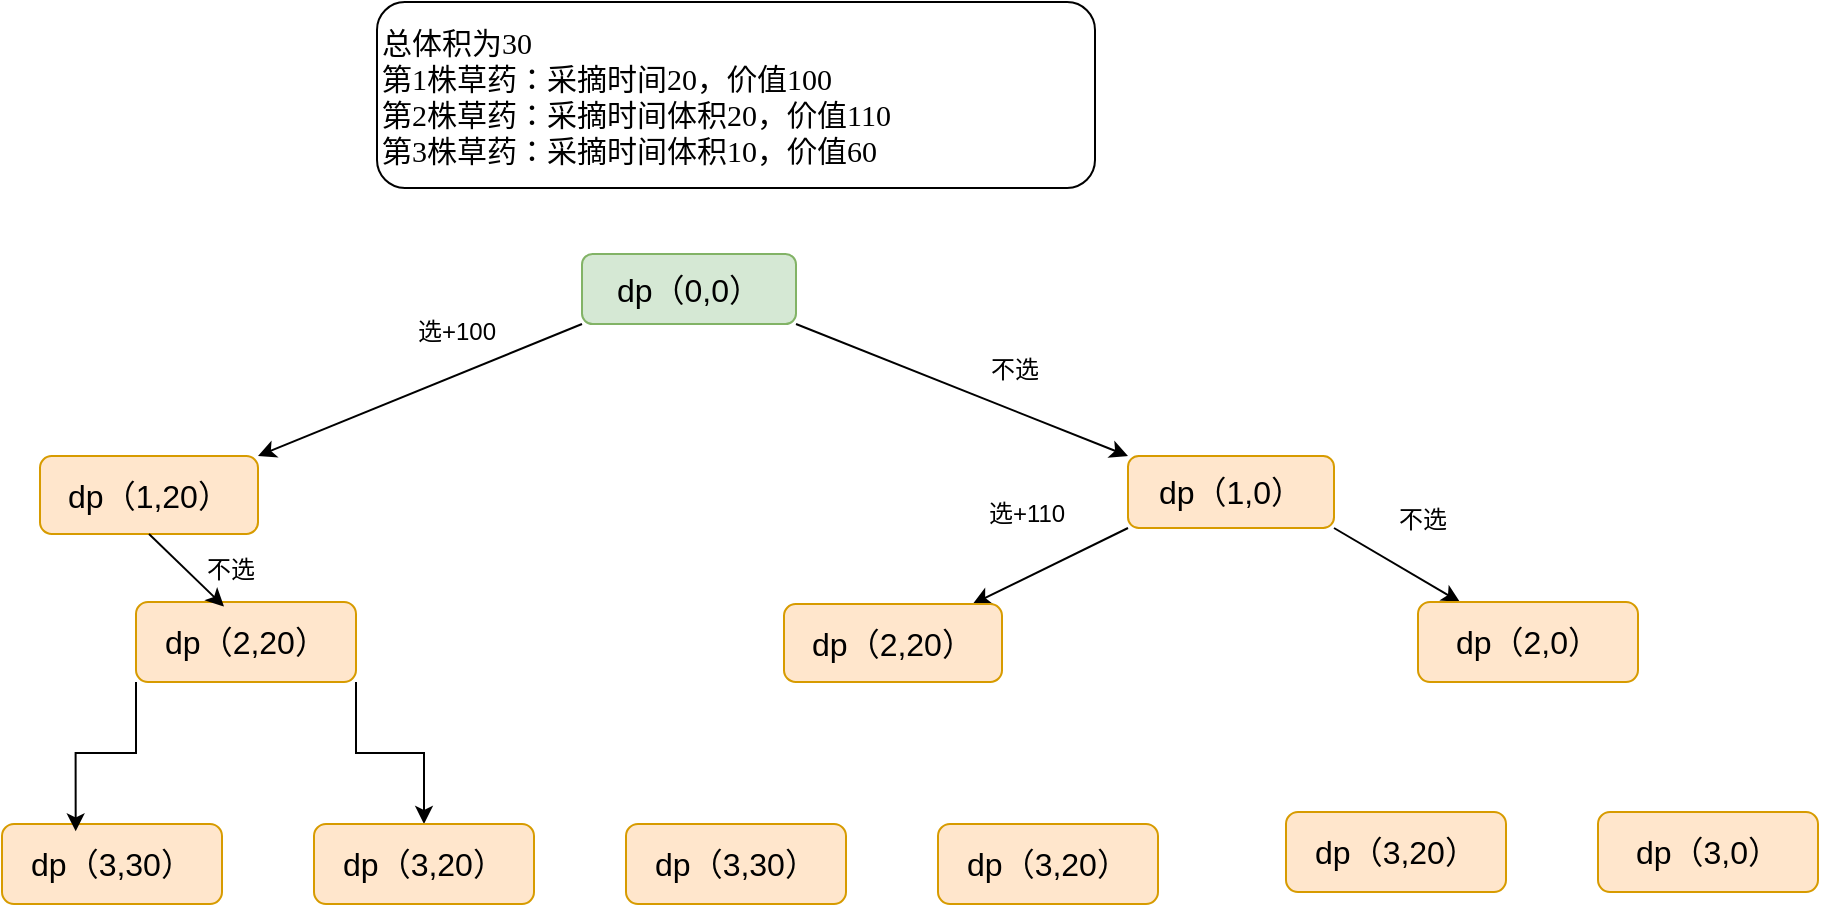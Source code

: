 <mxfile version="24.8.3">
  <diagram name="第 1 页" id="kbOdk6Lyz25s7205qlWB">
    <mxGraphModel dx="3986" dy="886" grid="0" gridSize="10" guides="1" tooltips="1" connect="1" arrows="1" fold="1" page="1" pageScale="1" pageWidth="2339" pageHeight="3300" math="0" shadow="0">
      <root>
        <mxCell id="0" />
        <mxCell id="1" parent="0" />
        <mxCell id="QFRHChqrzQPd7RxqJ8-l-7" style="rounded=0;orthogonalLoop=1;jettySize=auto;html=1;exitX=0;exitY=1;exitDx=0;exitDy=0;entryX=1;entryY=0;entryDx=0;entryDy=0;" edge="1" parent="1" source="QFRHChqrzQPd7RxqJ8-l-3" target="QFRHChqrzQPd7RxqJ8-l-4">
          <mxGeometry relative="1" as="geometry" />
        </mxCell>
        <mxCell id="QFRHChqrzQPd7RxqJ8-l-8" style="rounded=0;orthogonalLoop=1;jettySize=auto;html=1;exitX=1;exitY=1;exitDx=0;exitDy=0;entryX=0;entryY=0;entryDx=0;entryDy=0;" edge="1" parent="1" source="QFRHChqrzQPd7RxqJ8-l-3" target="QFRHChqrzQPd7RxqJ8-l-6">
          <mxGeometry relative="1" as="geometry" />
        </mxCell>
        <mxCell id="QFRHChqrzQPd7RxqJ8-l-3" value="&lt;font style=&quot;font-size: 16px;&quot;&gt;dp（0,0）&lt;/font&gt;" style="rounded=1;whiteSpace=wrap;html=1;fillColor=#d5e8d4;strokeColor=#82b366;" vertex="1" parent="1">
          <mxGeometry x="-776" y="189" width="107" height="35" as="geometry" />
        </mxCell>
        <mxCell id="QFRHChqrzQPd7RxqJ8-l-4" value="&lt;font style=&quot;font-size: 16px;&quot;&gt;dp（1,20）&lt;/font&gt;" style="rounded=1;whiteSpace=wrap;html=1;fillColor=#ffe6cc;strokeColor=#d79b00;" vertex="1" parent="1">
          <mxGeometry x="-1047" y="290" width="109" height="39" as="geometry" />
        </mxCell>
        <mxCell id="QFRHChqrzQPd7RxqJ8-l-28" style="rounded=0;orthogonalLoop=1;jettySize=auto;html=1;exitX=0;exitY=1;exitDx=0;exitDy=0;" edge="1" parent="1" source="QFRHChqrzQPd7RxqJ8-l-6" target="QFRHChqrzQPd7RxqJ8-l-15">
          <mxGeometry relative="1" as="geometry" />
        </mxCell>
        <mxCell id="QFRHChqrzQPd7RxqJ8-l-29" style="rounded=0;orthogonalLoop=1;jettySize=auto;html=1;exitX=1;exitY=1;exitDx=0;exitDy=0;" edge="1" parent="1" source="QFRHChqrzQPd7RxqJ8-l-6" target="QFRHChqrzQPd7RxqJ8-l-16">
          <mxGeometry relative="1" as="geometry" />
        </mxCell>
        <mxCell id="QFRHChqrzQPd7RxqJ8-l-6" value="&lt;font style=&quot;font-size: 16px;&quot;&gt;dp（1,0）&lt;/font&gt;" style="rounded=1;whiteSpace=wrap;html=1;fillColor=#ffe6cc;strokeColor=#d79b00;" vertex="1" parent="1">
          <mxGeometry x="-503" y="290" width="103" height="36" as="geometry" />
        </mxCell>
        <mxCell id="QFRHChqrzQPd7RxqJ8-l-9" value="&lt;div&gt;&lt;font face=&quot;Times New Roman&quot;&gt;总体积为30&lt;/font&gt;&lt;/div&gt;&lt;font face=&quot;YaJ0R3QCzbP8KVSOE0K6&quot; style=&quot;font-size: 15px;&quot;&gt;第1株草药：采摘时间20，价值100&lt;br&gt;&lt;/font&gt;&lt;div style=&quot;font-size: 15px;&quot;&gt;&lt;font face=&quot;YaJ0R3QCzbP8KVSOE0K6&quot;&gt;&lt;span style=&quot;background-color: initial;&quot;&gt;第2株草药&lt;/span&gt;&lt;font style=&quot;font-size: 15px;&quot;&gt;：&lt;/font&gt;&lt;span style=&quot;background-color: initial;&quot;&gt;采摘时间&lt;/span&gt;&lt;span style=&quot;background-color: initial;&quot;&gt;体积20，价值110&lt;/span&gt;&lt;/font&gt;&lt;/div&gt;&lt;div style=&quot;font-size: 15px;&quot;&gt;&lt;font face=&quot;YaJ0R3QCzbP8KVSOE0K6&quot;&gt;&lt;span style=&quot;background-color: initial;&quot;&gt;第3株草药&lt;/span&gt;&lt;font style=&quot;font-size: 15px;&quot;&gt;：&lt;/font&gt;&lt;span style=&quot;background-color: initial;&quot;&gt;采摘时间&lt;/span&gt;&lt;span style=&quot;background-color: initial;&quot;&gt;体积10，价值60&lt;/span&gt;&lt;/font&gt;&lt;/div&gt;" style="rounded=1;whiteSpace=wrap;html=1;align=left;fontSize=15;" vertex="1" parent="1">
          <mxGeometry x="-878.5" y="63" width="359" height="93" as="geometry" />
        </mxCell>
        <mxCell id="QFRHChqrzQPd7RxqJ8-l-10" value="选+100" style="text;html=1;align=center;verticalAlign=middle;resizable=0;points=[];autosize=1;strokeColor=none;fillColor=none;" vertex="1" parent="1">
          <mxGeometry x="-868" y="215" width="57" height="26" as="geometry" />
        </mxCell>
        <mxCell id="QFRHChqrzQPd7RxqJ8-l-11" value="不选" style="text;html=1;align=center;verticalAlign=middle;resizable=0;points=[];autosize=1;strokeColor=none;fillColor=none;" vertex="1" parent="1">
          <mxGeometry x="-581" y="234" width="42" height="26" as="geometry" />
        </mxCell>
        <mxCell id="QFRHChqrzQPd7RxqJ8-l-35" style="edgeStyle=orthogonalEdgeStyle;rounded=0;orthogonalLoop=1;jettySize=auto;html=1;exitX=1;exitY=1;exitDx=0;exitDy=0;" edge="1" parent="1" source="QFRHChqrzQPd7RxqJ8-l-14" target="QFRHChqrzQPd7RxqJ8-l-20">
          <mxGeometry relative="1" as="geometry" />
        </mxCell>
        <mxCell id="QFRHChqrzQPd7RxqJ8-l-14" value="&lt;font style=&quot;font-size: 16px;&quot;&gt;dp（2,20）&lt;/font&gt;" style="rounded=1;whiteSpace=wrap;html=1;fillColor=#ffe6cc;strokeColor=#d79b00;" vertex="1" parent="1">
          <mxGeometry x="-999" y="363" width="110" height="40" as="geometry" />
        </mxCell>
        <mxCell id="QFRHChqrzQPd7RxqJ8-l-15" value="&lt;font style=&quot;font-size: 16px;&quot;&gt;dp（2,20）&lt;/font&gt;" style="rounded=1;whiteSpace=wrap;html=1;fillColor=#ffe6cc;strokeColor=#d79b00;" vertex="1" parent="1">
          <mxGeometry x="-675" y="364" width="109" height="39" as="geometry" />
        </mxCell>
        <mxCell id="QFRHChqrzQPd7RxqJ8-l-16" value="&lt;font style=&quot;font-size: 16px;&quot;&gt;dp（2,0）&lt;/font&gt;" style="rounded=1;whiteSpace=wrap;html=1;fillColor=#ffe6cc;strokeColor=#d79b00;" vertex="1" parent="1">
          <mxGeometry x="-358" y="363" width="110" height="40" as="geometry" />
        </mxCell>
        <mxCell id="QFRHChqrzQPd7RxqJ8-l-17" style="rounded=0;orthogonalLoop=1;jettySize=auto;html=1;exitX=0.5;exitY=1;exitDx=0;exitDy=0;entryX=0.4;entryY=0.056;entryDx=0;entryDy=0;entryPerimeter=0;" edge="1" parent="1" source="QFRHChqrzQPd7RxqJ8-l-4" target="QFRHChqrzQPd7RxqJ8-l-14">
          <mxGeometry relative="1" as="geometry" />
        </mxCell>
        <mxCell id="QFRHChqrzQPd7RxqJ8-l-30" value="不选" style="text;html=1;align=center;verticalAlign=middle;resizable=0;points=[];autosize=1;strokeColor=none;fillColor=none;" vertex="1" parent="1">
          <mxGeometry x="-973" y="334" width="42" height="26" as="geometry" />
        </mxCell>
        <mxCell id="QFRHChqrzQPd7RxqJ8-l-18" value="&lt;font style=&quot;font-size: 16px;&quot;&gt;dp（3,30）&lt;/font&gt;" style="rounded=1;whiteSpace=wrap;html=1;fillColor=#ffe6cc;strokeColor=#d79b00;align=center;flipH=1;" vertex="1" parent="1">
          <mxGeometry x="-1066" y="474" width="110" height="40" as="geometry" />
        </mxCell>
        <mxCell id="QFRHChqrzQPd7RxqJ8-l-20" value="&lt;font style=&quot;font-size: 16px;&quot;&gt;dp（3,20）&lt;/font&gt;" style="rounded=1;whiteSpace=wrap;html=1;fillColor=#ffe6cc;strokeColor=#d79b00;align=center;flipH=1;flipV=1;" vertex="1" parent="1">
          <mxGeometry x="-910" y="474" width="110" height="40" as="geometry" />
        </mxCell>
        <mxCell id="QFRHChqrzQPd7RxqJ8-l-22" value="&lt;font style=&quot;font-size: 16px;&quot;&gt;dp（3,30）&lt;/font&gt;" style="rounded=1;whiteSpace=wrap;html=1;fillColor=#ffe6cc;strokeColor=#d79b00;align=center;flipH=1;flipV=1;" vertex="1" parent="1">
          <mxGeometry x="-754" y="474" width="110" height="40" as="geometry" />
        </mxCell>
        <mxCell id="QFRHChqrzQPd7RxqJ8-l-23" value="&lt;font style=&quot;font-size: 16px;&quot;&gt;dp（3,20）&lt;/font&gt;" style="rounded=1;whiteSpace=wrap;html=1;fillColor=#ffe6cc;strokeColor=#d79b00;align=center;flipH=1;flipV=1;" vertex="1" parent="1">
          <mxGeometry x="-598" y="474" width="110" height="40" as="geometry" />
        </mxCell>
        <mxCell id="QFRHChqrzQPd7RxqJ8-l-24" value="&lt;font style=&quot;font-size: 16px;&quot;&gt;dp（3,20）&lt;/font&gt;" style="rounded=1;whiteSpace=wrap;html=1;fillColor=#ffe6cc;strokeColor=#d79b00;align=center;flipH=1;flipV=1;" vertex="1" parent="1">
          <mxGeometry x="-424" y="468" width="110" height="40" as="geometry" />
        </mxCell>
        <mxCell id="QFRHChqrzQPd7RxqJ8-l-25" value="&lt;font style=&quot;font-size: 16px;&quot;&gt;dp（3,0）&lt;/font&gt;" style="rounded=1;whiteSpace=wrap;html=1;fillColor=#ffe6cc;strokeColor=#d79b00;align=center;flipH=1;flipV=1;" vertex="1" parent="1">
          <mxGeometry x="-268" y="468" width="110" height="40" as="geometry" />
        </mxCell>
        <mxCell id="QFRHChqrzQPd7RxqJ8-l-31" value="选+110" style="text;html=1;align=center;verticalAlign=middle;resizable=0;points=[];autosize=1;strokeColor=none;fillColor=none;" vertex="1" parent="1">
          <mxGeometry x="-582" y="306" width="56" height="26" as="geometry" />
        </mxCell>
        <mxCell id="QFRHChqrzQPd7RxqJ8-l-32" value="不选" style="text;html=1;align=center;verticalAlign=middle;resizable=0;points=[];autosize=1;strokeColor=none;fillColor=none;" vertex="1" parent="1">
          <mxGeometry x="-377" y="309" width="42" height="26" as="geometry" />
        </mxCell>
        <mxCell id="QFRHChqrzQPd7RxqJ8-l-34" style="edgeStyle=orthogonalEdgeStyle;rounded=0;orthogonalLoop=1;jettySize=auto;html=1;exitX=0;exitY=1;exitDx=0;exitDy=0;entryX=0.665;entryY=0.092;entryDx=0;entryDy=0;entryPerimeter=0;" edge="1" parent="1" source="QFRHChqrzQPd7RxqJ8-l-14" target="QFRHChqrzQPd7RxqJ8-l-18">
          <mxGeometry relative="1" as="geometry" />
        </mxCell>
      </root>
    </mxGraphModel>
  </diagram>
</mxfile>
